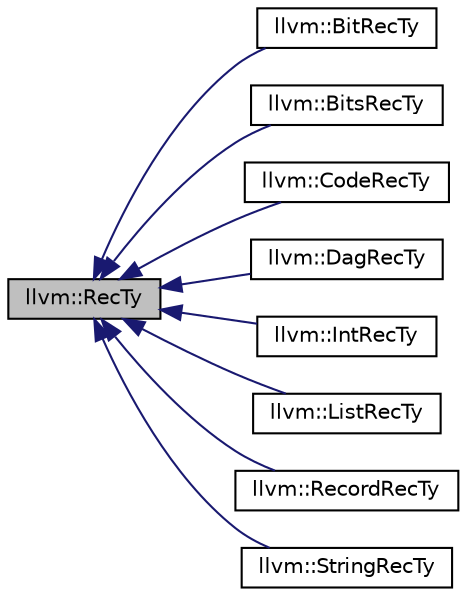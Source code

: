 digraph "llvm::RecTy"
{
 // LATEX_PDF_SIZE
  bgcolor="transparent";
  edge [fontname="Helvetica",fontsize="10",labelfontname="Helvetica",labelfontsize="10"];
  node [fontname="Helvetica",fontsize="10",shape="box"];
  rankdir="LR";
  Node1 [label="llvm::RecTy",height=0.2,width=0.4,color="black", fillcolor="grey75", style="filled", fontcolor="black",tooltip=" "];
  Node1 -> Node2 [dir="back",color="midnightblue",fontsize="10",style="solid",fontname="Helvetica"];
  Node2 [label="llvm::BitRecTy",height=0.2,width=0.4,color="black",URL="$classllvm_1_1BitRecTy.html",tooltip="'bit' - Represent a single bit"];
  Node1 -> Node3 [dir="back",color="midnightblue",fontsize="10",style="solid",fontname="Helvetica"];
  Node3 [label="llvm::BitsRecTy",height=0.2,width=0.4,color="black",URL="$classllvm_1_1BitsRecTy.html",tooltip="'bits<n>' - Represent a fixed number of bits"];
  Node1 -> Node4 [dir="back",color="midnightblue",fontsize="10",style="solid",fontname="Helvetica"];
  Node4 [label="llvm::CodeRecTy",height=0.2,width=0.4,color="black",URL="$classllvm_1_1CodeRecTy.html",tooltip="'code' - Represent a code fragment"];
  Node1 -> Node5 [dir="back",color="midnightblue",fontsize="10",style="solid",fontname="Helvetica"];
  Node5 [label="llvm::DagRecTy",height=0.2,width=0.4,color="black",URL="$classllvm_1_1DagRecTy.html",tooltip="'dag' - Represent a dag fragment"];
  Node1 -> Node6 [dir="back",color="midnightblue",fontsize="10",style="solid",fontname="Helvetica"];
  Node6 [label="llvm::IntRecTy",height=0.2,width=0.4,color="black",URL="$classllvm_1_1IntRecTy.html",tooltip="'int' - Represent an integer value of no particular size"];
  Node1 -> Node7 [dir="back",color="midnightblue",fontsize="10",style="solid",fontname="Helvetica"];
  Node7 [label="llvm::ListRecTy",height=0.2,width=0.4,color="black",URL="$classllvm_1_1ListRecTy.html",tooltip="'list<Ty>' - Represent a list of values, all of which must be of the specified type."];
  Node1 -> Node8 [dir="back",color="midnightblue",fontsize="10",style="solid",fontname="Helvetica"];
  Node8 [label="llvm::RecordRecTy",height=0.2,width=0.4,color="black",URL="$classllvm_1_1RecordRecTy.html",tooltip="'[classname]' - Type of record values that have zero or more superclasses."];
  Node1 -> Node9 [dir="back",color="midnightblue",fontsize="10",style="solid",fontname="Helvetica"];
  Node9 [label="llvm::StringRecTy",height=0.2,width=0.4,color="black",URL="$classllvm_1_1StringRecTy.html",tooltip="'string' - Represent an string value"];
}
